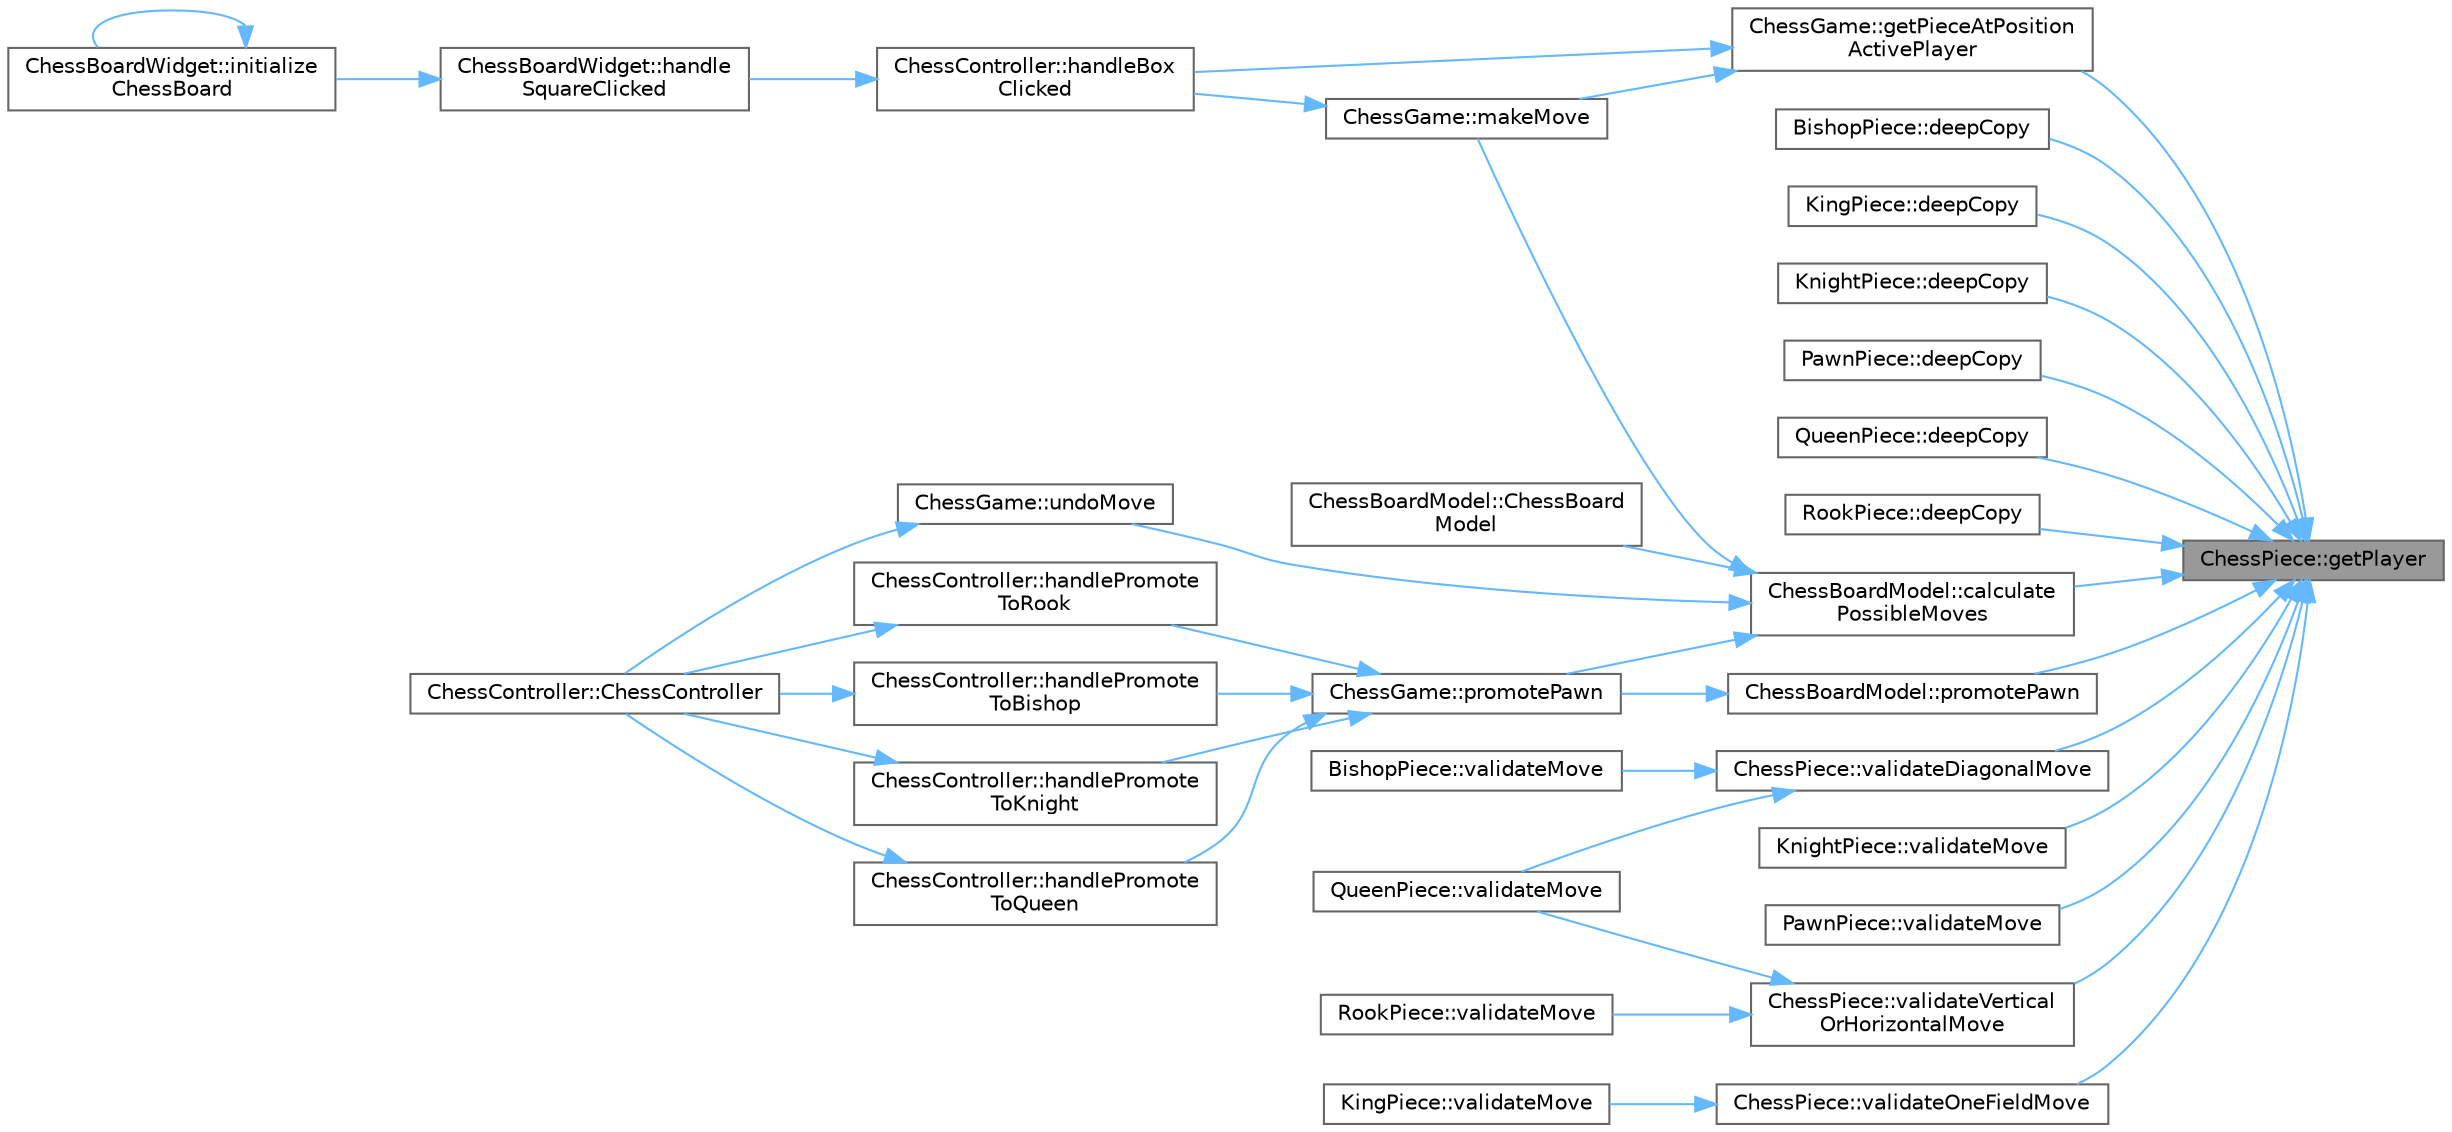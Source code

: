 digraph "ChessPiece::getPlayer"
{
 // LATEX_PDF_SIZE
  bgcolor="transparent";
  edge [fontname=Helvetica,fontsize=10,labelfontname=Helvetica,labelfontsize=10];
  node [fontname=Helvetica,fontsize=10,shape=box,height=0.2,width=0.4];
  rankdir="RL";
  Node1 [id="Node000001",label="ChessPiece::getPlayer",height=0.2,width=0.4,color="gray40", fillcolor="grey60", style="filled", fontcolor="black",tooltip="Gets the player to whom the chess piece belongs."];
  Node1 -> Node2 [id="edge40_Node000001_Node000002",dir="back",color="steelblue1",style="solid",tooltip=" "];
  Node2 [id="Node000002",label="ChessBoardModel::calculate\lPossibleMoves",height=0.2,width=0.4,color="grey40", fillcolor="white", style="filled",URL="$class_chess_board_model.html#a9b54588c91dc730d8d8350eadd4c89dc",tooltip="Calculates possible moves for all chess pieces on the chessboard."];
  Node2 -> Node3 [id="edge41_Node000002_Node000003",dir="back",color="steelblue1",style="solid",tooltip=" "];
  Node3 [id="Node000003",label="ChessBoardModel::ChessBoard\lModel",height=0.2,width=0.4,color="grey40", fillcolor="white", style="filled",URL="$class_chess_board_model.html#ac3ea55eebf469859b1d7792606d7e365",tooltip="Constructor for ChessBoardModel."];
  Node2 -> Node4 [id="edge42_Node000002_Node000004",dir="back",color="steelblue1",style="solid",tooltip=" "];
  Node4 [id="Node000004",label="ChessGame::makeMove",height=0.2,width=0.4,color="grey40", fillcolor="white", style="filled",URL="$class_chess_game.html#ac6d0b5e0ac325a23fa4f82570835344b",tooltip="Makes a move on the chessboard."];
  Node4 -> Node5 [id="edge43_Node000004_Node000005",dir="back",color="steelblue1",style="solid",tooltip=" "];
  Node5 [id="Node000005",label="ChessController::handleBox\lClicked",height=0.2,width=0.4,color="grey40", fillcolor="white", style="filled",URL="$class_chess_controller.html#a39a0b8f5fd5ea736c1c0b00297de638a",tooltip="Handles the click event on a chessboard box."];
  Node5 -> Node6 [id="edge44_Node000005_Node000006",dir="back",color="steelblue1",style="solid",tooltip=" "];
  Node6 [id="Node000006",label="ChessBoardWidget::handle\lSquareClicked",height=0.2,width=0.4,color="grey40", fillcolor="white", style="filled",URL="$class_chess_board_widget.html#a4908fafe4bd7fb814d8767534eb85fa5",tooltip="Handles the click event on a chessboard square."];
  Node6 -> Node7 [id="edge45_Node000006_Node000007",dir="back",color="steelblue1",style="solid",tooltip=" "];
  Node7 [id="Node000007",label="ChessBoardWidget::initialize\lChessBoard",height=0.2,width=0.4,color="grey40", fillcolor="white", style="filled",URL="$class_chess_board_widget.html#a465e9c198c5511ffca7ebd5d741643cb",tooltip="Initializes the chessboard and starts the game."];
  Node7 -> Node7 [id="edge46_Node000007_Node000007",dir="back",color="steelblue1",style="solid",tooltip=" "];
  Node2 -> Node8 [id="edge47_Node000002_Node000008",dir="back",color="steelblue1",style="solid",tooltip=" "];
  Node8 [id="Node000008",label="ChessGame::promotePawn",height=0.2,width=0.4,color="grey40", fillcolor="white", style="filled",URL="$class_chess_game.html#aeeb405a0f6e10ec844fab2ff0a4a0392",tooltip="Promotes a pawn to the specified piece type."];
  Node8 -> Node9 [id="edge48_Node000008_Node000009",dir="back",color="steelblue1",style="solid",tooltip=" "];
  Node9 [id="Node000009",label="ChessController::handlePromote\lToBishop",height=0.2,width=0.4,color="grey40", fillcolor="white", style="filled",URL="$class_chess_controller.html#a1ef391574537c77e05facc3a4623c388",tooltip="Slot to handle promoting a pawn to a bishop."];
  Node9 -> Node10 [id="edge49_Node000009_Node000010",dir="back",color="steelblue1",style="solid",tooltip=" "];
  Node10 [id="Node000010",label="ChessController::ChessController",height=0.2,width=0.4,color="grey40", fillcolor="white", style="filled",URL="$class_chess_controller.html#a1a5ce0f8a8706dd670b8da59e3f4d0d3",tooltip="Constructor for ChessController."];
  Node8 -> Node11 [id="edge50_Node000008_Node000011",dir="back",color="steelblue1",style="solid",tooltip=" "];
  Node11 [id="Node000011",label="ChessController::handlePromote\lToKnight",height=0.2,width=0.4,color="grey40", fillcolor="white", style="filled",URL="$class_chess_controller.html#aa5bf2e2638621609aaf5f79c9a7621c9",tooltip="Slot to handle promoting a pawn to a knight."];
  Node11 -> Node10 [id="edge51_Node000011_Node000010",dir="back",color="steelblue1",style="solid",tooltip=" "];
  Node8 -> Node12 [id="edge52_Node000008_Node000012",dir="back",color="steelblue1",style="solid",tooltip=" "];
  Node12 [id="Node000012",label="ChessController::handlePromote\lToQueen",height=0.2,width=0.4,color="grey40", fillcolor="white", style="filled",URL="$class_chess_controller.html#ad281d64ec4c63ad737edff6f76c62182",tooltip="Slot to handle promoting a pawn to a queen."];
  Node12 -> Node10 [id="edge53_Node000012_Node000010",dir="back",color="steelblue1",style="solid",tooltip=" "];
  Node8 -> Node13 [id="edge54_Node000008_Node000013",dir="back",color="steelblue1",style="solid",tooltip=" "];
  Node13 [id="Node000013",label="ChessController::handlePromote\lToRook",height=0.2,width=0.4,color="grey40", fillcolor="white", style="filled",URL="$class_chess_controller.html#a31f9d1b347d44627572370863fe0b67c",tooltip="Slot to handle promoting a pawn to a rook."];
  Node13 -> Node10 [id="edge55_Node000013_Node000010",dir="back",color="steelblue1",style="solid",tooltip=" "];
  Node2 -> Node14 [id="edge56_Node000002_Node000014",dir="back",color="steelblue1",style="solid",tooltip=" "];
  Node14 [id="Node000014",label="ChessGame::undoMove",height=0.2,width=0.4,color="grey40", fillcolor="white", style="filled",URL="$class_chess_game.html#aaad77cd9c728a449a291dffcff23adeb",tooltip="Undoes the last move."];
  Node14 -> Node10 [id="edge57_Node000014_Node000010",dir="back",color="steelblue1",style="solid",tooltip=" "];
  Node1 -> Node15 [id="edge58_Node000001_Node000015",dir="back",color="steelblue1",style="solid",tooltip=" "];
  Node15 [id="Node000015",label="BishopPiece::deepCopy",height=0.2,width=0.4,color="grey40", fillcolor="white", style="filled",URL="$class_bishop_piece.html#a2d7087885033876140cb201f10bd3908",tooltip="Creates a deep copy of the bishop piece."];
  Node1 -> Node16 [id="edge59_Node000001_Node000016",dir="back",color="steelblue1",style="solid",tooltip=" "];
  Node16 [id="Node000016",label="KingPiece::deepCopy",height=0.2,width=0.4,color="grey40", fillcolor="white", style="filled",URL="$class_king_piece.html#ac6853be0b8551a60b850950f7d2ce289",tooltip="Creates a deep copy of the king piece."];
  Node1 -> Node17 [id="edge60_Node000001_Node000017",dir="back",color="steelblue1",style="solid",tooltip=" "];
  Node17 [id="Node000017",label="KnightPiece::deepCopy",height=0.2,width=0.4,color="grey40", fillcolor="white", style="filled",URL="$class_knight_piece.html#a56597fe941702ca469a763354a67cfdc",tooltip="Creates a deep copy of the knight piece."];
  Node1 -> Node18 [id="edge61_Node000001_Node000018",dir="back",color="steelblue1",style="solid",tooltip=" "];
  Node18 [id="Node000018",label="PawnPiece::deepCopy",height=0.2,width=0.4,color="grey40", fillcolor="white", style="filled",URL="$class_pawn_piece.html#a246b6f86ed7774491bbec0bd2f1e07d0",tooltip="Creates a deep copy of the pawn piece."];
  Node1 -> Node19 [id="edge62_Node000001_Node000019",dir="back",color="steelblue1",style="solid",tooltip=" "];
  Node19 [id="Node000019",label="QueenPiece::deepCopy",height=0.2,width=0.4,color="grey40", fillcolor="white", style="filled",URL="$class_queen_piece.html#af587ae9eca39172bfe845e022aca0414",tooltip="Creates a deep copy of the queen piece."];
  Node1 -> Node20 [id="edge63_Node000001_Node000020",dir="back",color="steelblue1",style="solid",tooltip=" "];
  Node20 [id="Node000020",label="RookPiece::deepCopy",height=0.2,width=0.4,color="grey40", fillcolor="white", style="filled",URL="$class_rook_piece.html#aa62634839acb6e58e3465a90ebce2494",tooltip="Creates a deep copy of the rook piece."];
  Node1 -> Node21 [id="edge64_Node000001_Node000021",dir="back",color="steelblue1",style="solid",tooltip=" "];
  Node21 [id="Node000021",label="ChessGame::getPieceAtPosition\lActivePlayer",height=0.2,width=0.4,color="grey40", fillcolor="white", style="filled",URL="$class_chess_game.html#a24fe7521a6a85a3db3ef6d369ce87965",tooltip="Gets the chess piece at the specified position for the active player."];
  Node21 -> Node5 [id="edge65_Node000021_Node000005",dir="back",color="steelblue1",style="solid",tooltip=" "];
  Node21 -> Node4 [id="edge66_Node000021_Node000004",dir="back",color="steelblue1",style="solid",tooltip=" "];
  Node1 -> Node22 [id="edge67_Node000001_Node000022",dir="back",color="steelblue1",style="solid",tooltip=" "];
  Node22 [id="Node000022",label="ChessBoardModel::promotePawn",height=0.2,width=0.4,color="grey40", fillcolor="white", style="filled",URL="$class_chess_board_model.html#a49f2be92d004c81279d5b84327c89084",tooltip="Promotes a pawn to the specified piece type."];
  Node22 -> Node8 [id="edge68_Node000022_Node000008",dir="back",color="steelblue1",style="solid",tooltip=" "];
  Node1 -> Node23 [id="edge69_Node000001_Node000023",dir="back",color="steelblue1",style="solid",tooltip=" "];
  Node23 [id="Node000023",label="ChessPiece::validateDiagonalMove",height=0.2,width=0.4,color="grey40", fillcolor="white", style="filled",URL="$class_chess_piece.html#a63f27383ff9fa386a1350623d35218b4",tooltip="Validates a diagonal move for the chess piece."];
  Node23 -> Node24 [id="edge70_Node000023_Node000024",dir="back",color="steelblue1",style="solid",tooltip=" "];
  Node24 [id="Node000024",label="BishopPiece::validateMove",height=0.2,width=0.4,color="grey40", fillcolor="white", style="filled",URL="$class_bishop_piece.html#a20dc649553a32eebcf5123e28975acd6",tooltip="Validates the move of the bishop piece to the specified position."];
  Node23 -> Node25 [id="edge71_Node000023_Node000025",dir="back",color="steelblue1",style="solid",tooltip=" "];
  Node25 [id="Node000025",label="QueenPiece::validateMove",height=0.2,width=0.4,color="grey40", fillcolor="white", style="filled",URL="$class_queen_piece.html#a534ecb3f70bd9430220c4a0b1c76fa04",tooltip="Validates the move of the queen piece to the specified position."];
  Node1 -> Node26 [id="edge72_Node000001_Node000026",dir="back",color="steelblue1",style="solid",tooltip=" "];
  Node26 [id="Node000026",label="KnightPiece::validateMove",height=0.2,width=0.4,color="grey40", fillcolor="white", style="filled",URL="$class_knight_piece.html#a013d5efd73b6f83a8f24c02676536592",tooltip="Validates the move of the knight piece to the specified position."];
  Node1 -> Node27 [id="edge73_Node000001_Node000027",dir="back",color="steelblue1",style="solid",tooltip=" "];
  Node27 [id="Node000027",label="PawnPiece::validateMove",height=0.2,width=0.4,color="grey40", fillcolor="white", style="filled",URL="$class_pawn_piece.html#a12734fe45a72966a04d43ea3e4c4f42b",tooltip="Validates the move of the pawn piece to the specified position."];
  Node1 -> Node28 [id="edge74_Node000001_Node000028",dir="back",color="steelblue1",style="solid",tooltip=" "];
  Node28 [id="Node000028",label="ChessPiece::validateOneFieldMove",height=0.2,width=0.4,color="grey40", fillcolor="white", style="filled",URL="$class_chess_piece.html#a231eafa49e8a1a8232acbb488301ebc6",tooltip="Validates a one-field move for the chess piece."];
  Node28 -> Node29 [id="edge75_Node000028_Node000029",dir="back",color="steelblue1",style="solid",tooltip=" "];
  Node29 [id="Node000029",label="KingPiece::validateMove",height=0.2,width=0.4,color="grey40", fillcolor="white", style="filled",URL="$class_king_piece.html#ab1ed420879174df86031d079bb6fb0da",tooltip="Validates the move of the king piece to the specified position."];
  Node1 -> Node30 [id="edge76_Node000001_Node000030",dir="back",color="steelblue1",style="solid",tooltip=" "];
  Node30 [id="Node000030",label="ChessPiece::validateVertical\lOrHorizontalMove",height=0.2,width=0.4,color="grey40", fillcolor="white", style="filled",URL="$class_chess_piece.html#adf77f2c7208baf41bfd6417692f973ee",tooltip="Validates a vertical or horizontal move for the chess piece."];
  Node30 -> Node25 [id="edge77_Node000030_Node000025",dir="back",color="steelblue1",style="solid",tooltip=" "];
  Node30 -> Node31 [id="edge78_Node000030_Node000031",dir="back",color="steelblue1",style="solid",tooltip=" "];
  Node31 [id="Node000031",label="RookPiece::validateMove",height=0.2,width=0.4,color="grey40", fillcolor="white", style="filled",URL="$class_rook_piece.html#aff545d776116c3e8f3ca6dc00feda4e6",tooltip="Validates the move of the rook piece to the specified position."];
}
